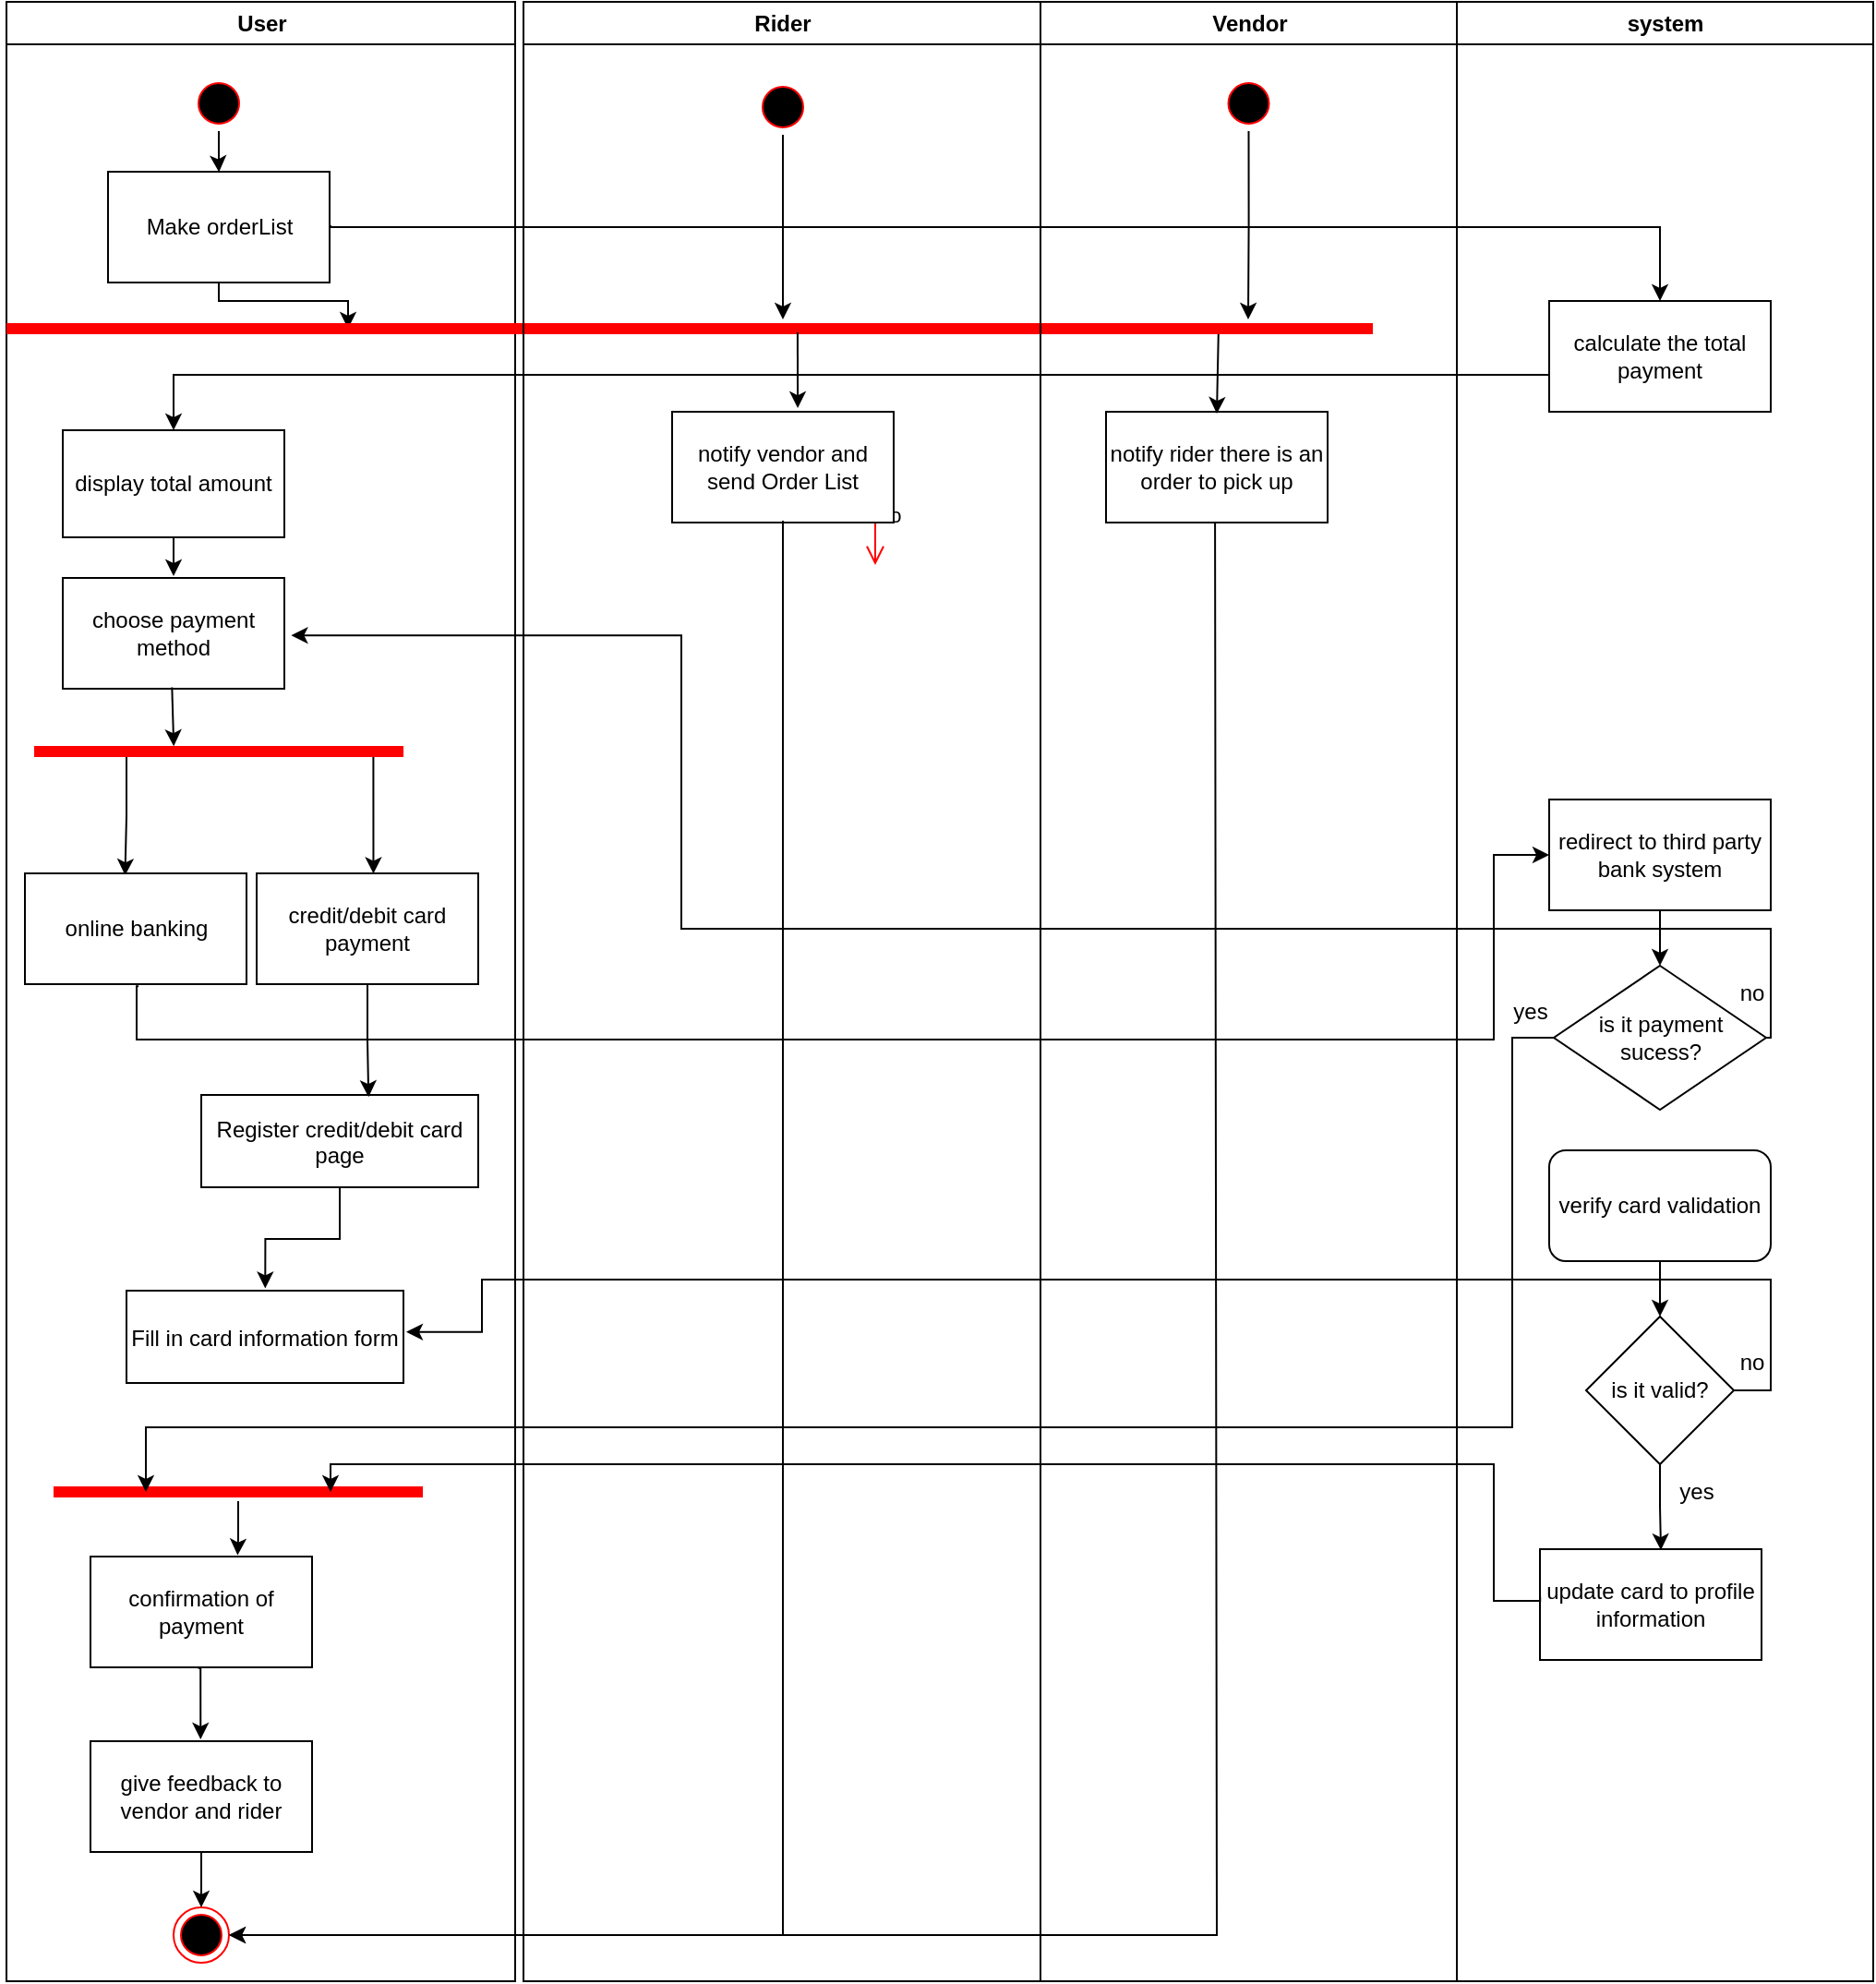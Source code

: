 <mxfile version="20.7.3" type="github">
  <diagram name="Page-1" id="e7e014a7-5840-1c2e-5031-d8a46d1fe8dd">
    <mxGraphModel dx="1175" dy="674" grid="1" gridSize="10" guides="1" tooltips="1" connect="1" arrows="1" fold="1" page="1" pageScale="1" pageWidth="1169" pageHeight="826" background="none" math="0" shadow="0">
      <root>
        <mxCell id="0" />
        <mxCell id="1" parent="0" />
        <mxCell id="2" value="User" style="swimlane;whiteSpace=wrap" parent="1" vertex="1">
          <mxGeometry x="164.5" y="128" width="275.5" height="1072" as="geometry" />
        </mxCell>
        <mxCell id="BsI_QTeGxYSLv_yCxzYX-128" style="edgeStyle=orthogonalEdgeStyle;rounded=0;orthogonalLoop=1;jettySize=auto;html=1;entryX=0.501;entryY=0.003;entryDx=0;entryDy=0;entryPerimeter=0;fillColor=#CC0000;" edge="1" parent="2" source="5" target="BsI_QTeGxYSLv_yCxzYX-48">
          <mxGeometry relative="1" as="geometry" />
        </mxCell>
        <mxCell id="5" value="" style="ellipse;shape=startState;fillColor=#000000;strokeColor=#ff0000;" parent="2" vertex="1">
          <mxGeometry x="100" y="40" width="30" height="30" as="geometry" />
        </mxCell>
        <mxCell id="11" value="" style="endArrow=open;strokeColor=#FF0000;endFill=1;rounded=0" parent="2" target="10" edge="1">
          <mxGeometry relative="1" as="geometry">
            <mxPoint x="130.5" y="270" as="sourcePoint" />
          </mxGeometry>
        </mxCell>
        <mxCell id="BsI_QTeGxYSLv_yCxzYX-127" style="edgeStyle=orthogonalEdgeStyle;rounded=0;orthogonalLoop=1;jettySize=auto;html=1;entryX=0.25;entryY=0.5;entryDx=0;entryDy=0;entryPerimeter=0;fillColor=#CC0000;" edge="1" parent="2" source="BsI_QTeGxYSLv_yCxzYX-48" target="BsI_QTeGxYSLv_yCxzYX-71">
          <mxGeometry relative="1" as="geometry">
            <Array as="points">
              <mxPoint x="115" y="162" />
              <mxPoint x="185" y="162" />
            </Array>
          </mxGeometry>
        </mxCell>
        <mxCell id="BsI_QTeGxYSLv_yCxzYX-48" value="Make orderList" style="rounded=0;whiteSpace=wrap;html=1;" vertex="1" parent="2">
          <mxGeometry x="55" y="92" width="120" height="60" as="geometry" />
        </mxCell>
        <mxCell id="BsI_QTeGxYSLv_yCxzYX-82" value="" style="edgeStyle=orthogonalEdgeStyle;rounded=0;orthogonalLoop=1;jettySize=auto;html=1;fillColor=#CC0000;entryX=0.5;entryY=-0.017;entryDx=0;entryDy=0;entryPerimeter=0;" edge="1" parent="2" source="BsI_QTeGxYSLv_yCxzYX-50" target="BsI_QTeGxYSLv_yCxzYX-51">
          <mxGeometry relative="1" as="geometry" />
        </mxCell>
        <mxCell id="BsI_QTeGxYSLv_yCxzYX-50" value="display total amount" style="rounded=0;whiteSpace=wrap;html=1;" vertex="1" parent="2">
          <mxGeometry x="30.5" y="232" width="120" height="58" as="geometry" />
        </mxCell>
        <mxCell id="BsI_QTeGxYSLv_yCxzYX-51" value="choose payment method" style="rounded=0;whiteSpace=wrap;html=1;" vertex="1" parent="2">
          <mxGeometry x="30.5" y="312" width="120" height="60" as="geometry" />
        </mxCell>
        <mxCell id="BsI_QTeGxYSLv_yCxzYX-98" style="edgeStyle=orthogonalEdgeStyle;rounded=0;orthogonalLoop=1;jettySize=auto;html=1;entryX=0.501;entryY=-0.025;entryDx=0;entryDy=0;entryPerimeter=0;fillColor=#CC0000;" edge="1" parent="2" source="7" target="BsI_QTeGxYSLv_yCxzYX-57">
          <mxGeometry relative="1" as="geometry" />
        </mxCell>
        <mxCell id="7" value="Register credit/debit card&#xa;page" style="" parent="2" vertex="1">
          <mxGeometry x="105.5" y="592" width="150" height="50" as="geometry" />
        </mxCell>
        <mxCell id="BsI_QTeGxYSLv_yCxzYX-57" value="Fill in card information form" style="" vertex="1" parent="2">
          <mxGeometry x="65" y="698" width="150" height="50" as="geometry" />
        </mxCell>
        <mxCell id="BsI_QTeGxYSLv_yCxzYX-138" style="edgeStyle=orthogonalEdgeStyle;rounded=0;orthogonalLoop=1;jettySize=auto;html=1;entryX=0.497;entryY=-0.017;entryDx=0;entryDy=0;entryPerimeter=0;fillColor=#CC0000;exitX=0.486;exitY=1.006;exitDx=0;exitDy=0;exitPerimeter=0;" edge="1" parent="2" source="BsI_QTeGxYSLv_yCxzYX-61" target="BsI_QTeGxYSLv_yCxzYX-134">
          <mxGeometry relative="1" as="geometry" />
        </mxCell>
        <mxCell id="BsI_QTeGxYSLv_yCxzYX-61" value="confirmation of payment" style="rounded=0;whiteSpace=wrap;html=1;" vertex="1" parent="2">
          <mxGeometry x="45.5" y="842" width="120" height="60" as="geometry" />
        </mxCell>
        <mxCell id="BsI_QTeGxYSLv_yCxzYX-71" value="" style="shape=line;html=1;strokeWidth=6;strokeColor=#ff0000;" vertex="1" parent="2">
          <mxGeometry y="172" width="740" height="10" as="geometry" />
        </mxCell>
        <mxCell id="BsI_QTeGxYSLv_yCxzYX-91" style="edgeStyle=orthogonalEdgeStyle;rounded=0;orthogonalLoop=1;jettySize=auto;html=1;exitX=0.25;exitY=0.5;exitDx=0;exitDy=0;exitPerimeter=0;entryX=0.452;entryY=0.018;entryDx=0;entryDy=0;entryPerimeter=0;fillColor=#CC0000;" edge="1" parent="2" source="BsI_QTeGxYSLv_yCxzYX-85" target="BsI_QTeGxYSLv_yCxzYX-87">
          <mxGeometry relative="1" as="geometry" />
        </mxCell>
        <mxCell id="BsI_QTeGxYSLv_yCxzYX-93" style="edgeStyle=orthogonalEdgeStyle;rounded=0;orthogonalLoop=1;jettySize=auto;html=1;entryX=0.527;entryY=0.003;entryDx=0;entryDy=0;entryPerimeter=0;fillColor=#CC0000;exitX=0.905;exitY=0.478;exitDx=0;exitDy=0;exitPerimeter=0;" edge="1" parent="2" source="BsI_QTeGxYSLv_yCxzYX-85" target="BsI_QTeGxYSLv_yCxzYX-88">
          <mxGeometry relative="1" as="geometry">
            <Array as="points">
              <mxPoint x="199" y="406" />
            </Array>
          </mxGeometry>
        </mxCell>
        <mxCell id="BsI_QTeGxYSLv_yCxzYX-85" value="" style="shape=line;html=1;strokeWidth=6;strokeColor=#ff0000;" vertex="1" parent="2">
          <mxGeometry x="15" y="402" width="200" height="8" as="geometry" />
        </mxCell>
        <mxCell id="BsI_QTeGxYSLv_yCxzYX-87" value="online banking" style="rounded=0;whiteSpace=wrap;html=1;" vertex="1" parent="2">
          <mxGeometry x="10" y="472" width="120" height="60" as="geometry" />
        </mxCell>
        <mxCell id="BsI_QTeGxYSLv_yCxzYX-96" style="edgeStyle=orthogonalEdgeStyle;rounded=0;orthogonalLoop=1;jettySize=auto;html=1;entryX=0.604;entryY=0.022;entryDx=0;entryDy=0;entryPerimeter=0;fillColor=#CC0000;" edge="1" parent="2" source="BsI_QTeGxYSLv_yCxzYX-88" target="7">
          <mxGeometry relative="1" as="geometry" />
        </mxCell>
        <mxCell id="BsI_QTeGxYSLv_yCxzYX-88" value="credit/debit card payment" style="rounded=0;whiteSpace=wrap;html=1;" vertex="1" parent="2">
          <mxGeometry x="135.5" y="472" width="120" height="60" as="geometry" />
        </mxCell>
        <mxCell id="BsI_QTeGxYSLv_yCxzYX-103" style="edgeStyle=orthogonalEdgeStyle;rounded=0;orthogonalLoop=1;jettySize=auto;html=1;fillColor=#CC0000;entryX=0.378;entryY=0.137;entryDx=0;entryDy=0;entryPerimeter=0;exitX=0.493;exitY=0.988;exitDx=0;exitDy=0;exitPerimeter=0;" edge="1" parent="2" source="BsI_QTeGxYSLv_yCxzYX-51" target="BsI_QTeGxYSLv_yCxzYX-85">
          <mxGeometry relative="1" as="geometry">
            <mxPoint x="90.5" y="382" as="targetPoint" />
            <mxPoint x="90.5" y="372" as="sourcePoint" />
          </mxGeometry>
        </mxCell>
        <mxCell id="BsI_QTeGxYSLv_yCxzYX-122" style="edgeStyle=orthogonalEdgeStyle;rounded=0;orthogonalLoop=1;jettySize=auto;html=1;entryX=0.664;entryY=-0.012;entryDx=0;entryDy=0;entryPerimeter=0;fillColor=#CC0000;" edge="1" parent="2" source="BsI_QTeGxYSLv_yCxzYX-117" target="BsI_QTeGxYSLv_yCxzYX-61">
          <mxGeometry relative="1" as="geometry" />
        </mxCell>
        <mxCell id="BsI_QTeGxYSLv_yCxzYX-117" value="" style="shape=line;html=1;strokeWidth=6;strokeColor=#ff0000;" vertex="1" parent="2">
          <mxGeometry x="25.5" y="802" width="200" height="10" as="geometry" />
        </mxCell>
        <mxCell id="BsI_QTeGxYSLv_yCxzYX-125" value="" style="ellipse;html=1;shape=endState;fillColor=#000000;strokeColor=#ff0000;" vertex="1" parent="2">
          <mxGeometry x="90.5" y="1032" width="30" height="30" as="geometry" />
        </mxCell>
        <mxCell id="BsI_QTeGxYSLv_yCxzYX-139" style="edgeStyle=orthogonalEdgeStyle;rounded=0;orthogonalLoop=1;jettySize=auto;html=1;entryX=0.5;entryY=0;entryDx=0;entryDy=0;fillColor=#CC0000;" edge="1" parent="2" source="BsI_QTeGxYSLv_yCxzYX-134" target="BsI_QTeGxYSLv_yCxzYX-125">
          <mxGeometry relative="1" as="geometry" />
        </mxCell>
        <mxCell id="BsI_QTeGxYSLv_yCxzYX-134" value="give feedback to vendor and rider" style="rounded=0;whiteSpace=wrap;html=1;" vertex="1" parent="2">
          <mxGeometry x="45.5" y="942" width="120" height="60" as="geometry" />
        </mxCell>
        <mxCell id="3" value="Rider" style="swimlane;whiteSpace=wrap" parent="1" vertex="1">
          <mxGeometry x="444.5" y="128" width="280" height="1072" as="geometry" />
        </mxCell>
        <mxCell id="23" value="no" style="edgeStyle=elbowEdgeStyle;elbow=horizontal;align=left;verticalAlign=top;endArrow=open;endSize=8;strokeColor=#FF0000;endFill=1;rounded=0" parent="3" target="30" edge="1">
          <mxGeometry x="-1" relative="1" as="geometry">
            <mxPoint x="190" y="305" as="targetPoint" />
            <mxPoint x="190.5" y="264.75" as="sourcePoint" />
          </mxGeometry>
        </mxCell>
        <mxCell id="24" value="" style="endArrow=open;strokeColor=#FF0000;endFill=1;rounded=0" parent="3" target="21" edge="1">
          <mxGeometry relative="1" as="geometry">
            <mxPoint x="130" y="245" as="sourcePoint" />
          </mxGeometry>
        </mxCell>
        <mxCell id="BsI_QTeGxYSLv_yCxzYX-62" value="notify vendor and send Order List" style="rounded=0;whiteSpace=wrap;html=1;" vertex="1" parent="3">
          <mxGeometry x="80.5" y="222" width="120" height="60" as="geometry" />
        </mxCell>
        <mxCell id="BsI_QTeGxYSLv_yCxzYX-130" value="" style="ellipse;shape=startState;fillColor=#000000;strokeColor=#ff0000;" vertex="1" parent="3">
          <mxGeometry x="125.5" y="42" width="30" height="30" as="geometry" />
        </mxCell>
        <mxCell id="4" value="Vendor" style="swimlane;whiteSpace=wrap" parent="1" vertex="1">
          <mxGeometry x="724.5" y="128" width="225.5" height="1072" as="geometry" />
        </mxCell>
        <mxCell id="BsI_QTeGxYSLv_yCxzYX-68" value="notify rider there is an order to pick up" style="rounded=0;whiteSpace=wrap;html=1;" vertex="1" parent="4">
          <mxGeometry x="35.5" y="222" width="120" height="60" as="geometry" />
        </mxCell>
        <mxCell id="BsI_QTeGxYSLv_yCxzYX-131" value="" style="ellipse;shape=startState;fillColor=#000000;strokeColor=#ff0000;" vertex="1" parent="4">
          <mxGeometry x="97.75" y="40" width="30" height="30" as="geometry" />
        </mxCell>
        <mxCell id="BsI_QTeGxYSLv_yCxzYX-41" value="system" style="swimlane;whiteSpace=wrap" vertex="1" parent="1">
          <mxGeometry x="950" y="128" width="225.5" height="1072" as="geometry" />
        </mxCell>
        <mxCell id="BsI_QTeGxYSLv_yCxzYX-49" value="calculate the total payment" style="rounded=0;whiteSpace=wrap;html=1;" vertex="1" parent="BsI_QTeGxYSLv_yCxzYX-41">
          <mxGeometry x="50" y="162" width="120" height="60" as="geometry" />
        </mxCell>
        <mxCell id="BsI_QTeGxYSLv_yCxzYX-110" style="edgeStyle=orthogonalEdgeStyle;rounded=0;orthogonalLoop=1;jettySize=auto;html=1;entryX=0.5;entryY=0;entryDx=0;entryDy=0;fillColor=#CC0000;" edge="1" parent="BsI_QTeGxYSLv_yCxzYX-41" source="BsI_QTeGxYSLv_yCxzYX-55" target="BsI_QTeGxYSLv_yCxzYX-109">
          <mxGeometry relative="1" as="geometry" />
        </mxCell>
        <mxCell id="BsI_QTeGxYSLv_yCxzYX-55" value="redirect to third party bank system" style="rounded=0;whiteSpace=wrap;html=1;" vertex="1" parent="BsI_QTeGxYSLv_yCxzYX-41">
          <mxGeometry x="50" y="432" width="120" height="60" as="geometry" />
        </mxCell>
        <mxCell id="BsI_QTeGxYSLv_yCxzYX-114" style="edgeStyle=orthogonalEdgeStyle;rounded=0;orthogonalLoop=1;jettySize=auto;html=1;entryX=0.546;entryY=0.009;entryDx=0;entryDy=0;entryPerimeter=0;fillColor=#CC0000;" edge="1" parent="BsI_QTeGxYSLv_yCxzYX-41" source="BsI_QTeGxYSLv_yCxzYX-59" target="BsI_QTeGxYSLv_yCxzYX-60">
          <mxGeometry relative="1" as="geometry" />
        </mxCell>
        <mxCell id="BsI_QTeGxYSLv_yCxzYX-59" value="is it valid?" style="rhombus;whiteSpace=wrap;html=1;" vertex="1" parent="BsI_QTeGxYSLv_yCxzYX-41">
          <mxGeometry x="70" y="712" width="80" height="80" as="geometry" />
        </mxCell>
        <mxCell id="BsI_QTeGxYSLv_yCxzYX-60" value="update card to profile information" style="rounded=0;whiteSpace=wrap;html=1;" vertex="1" parent="BsI_QTeGxYSLv_yCxzYX-41">
          <mxGeometry x="45" y="838" width="120" height="60" as="geometry" />
        </mxCell>
        <mxCell id="BsI_QTeGxYSLv_yCxzYX-105" style="edgeStyle=orthogonalEdgeStyle;rounded=0;orthogonalLoop=1;jettySize=auto;html=1;entryX=0.5;entryY=0;entryDx=0;entryDy=0;fillColor=#CC0000;" edge="1" parent="BsI_QTeGxYSLv_yCxzYX-41" source="BsI_QTeGxYSLv_yCxzYX-47" target="BsI_QTeGxYSLv_yCxzYX-59">
          <mxGeometry relative="1" as="geometry" />
        </mxCell>
        <mxCell id="BsI_QTeGxYSLv_yCxzYX-47" value="verify card validation" style="rounded=1;whiteSpace=wrap;html=1;" vertex="1" parent="BsI_QTeGxYSLv_yCxzYX-41">
          <mxGeometry x="50" y="622" width="120" height="60" as="geometry" />
        </mxCell>
        <mxCell id="BsI_QTeGxYSLv_yCxzYX-109" value="is it payment sucess?" style="rhombus;whiteSpace=wrap;html=1;" vertex="1" parent="BsI_QTeGxYSLv_yCxzYX-41">
          <mxGeometry x="52.5" y="522" width="115" height="78" as="geometry" />
        </mxCell>
        <mxCell id="BsI_QTeGxYSLv_yCxzYX-142" value="no" style="text;html=1;strokeColor=none;fillColor=none;align=center;verticalAlign=middle;whiteSpace=wrap;rounded=0;" vertex="1" parent="BsI_QTeGxYSLv_yCxzYX-41">
          <mxGeometry x="130" y="522" width="60" height="30" as="geometry" />
        </mxCell>
        <mxCell id="BsI_QTeGxYSLv_yCxzYX-143" value="yes" style="text;html=1;strokeColor=none;fillColor=none;align=center;verticalAlign=middle;whiteSpace=wrap;rounded=0;" vertex="1" parent="BsI_QTeGxYSLv_yCxzYX-41">
          <mxGeometry x="10" y="532" width="60" height="30" as="geometry" />
        </mxCell>
        <mxCell id="BsI_QTeGxYSLv_yCxzYX-144" value="no" style="text;html=1;strokeColor=none;fillColor=none;align=center;verticalAlign=middle;whiteSpace=wrap;rounded=0;" vertex="1" parent="BsI_QTeGxYSLv_yCxzYX-41">
          <mxGeometry x="130" y="722" width="60" height="30" as="geometry" />
        </mxCell>
        <mxCell id="BsI_QTeGxYSLv_yCxzYX-145" value="yes" style="text;html=1;strokeColor=none;fillColor=none;align=center;verticalAlign=middle;whiteSpace=wrap;rounded=0;" vertex="1" parent="BsI_QTeGxYSLv_yCxzYX-41">
          <mxGeometry x="100" y="792" width="60" height="30" as="geometry" />
        </mxCell>
        <mxCell id="BsI_QTeGxYSLv_yCxzYX-69" style="edgeStyle=orthogonalEdgeStyle;rounded=0;orthogonalLoop=1;jettySize=auto;html=1;exitX=1.004;exitY=0.483;exitDx=0;exitDy=0;exitPerimeter=0;" edge="1" parent="1" source="BsI_QTeGxYSLv_yCxzYX-48" target="BsI_QTeGxYSLv_yCxzYX-49">
          <mxGeometry relative="1" as="geometry">
            <mxPoint x="370" y="250" as="sourcePoint" />
            <Array as="points">
              <mxPoint x="340" y="250" />
              <mxPoint x="1060" y="250" />
            </Array>
          </mxGeometry>
        </mxCell>
        <mxCell id="BsI_QTeGxYSLv_yCxzYX-70" style="edgeStyle=orthogonalEdgeStyle;rounded=0;orthogonalLoop=1;jettySize=auto;html=1;exitX=0.5;exitY=1;exitDx=0;exitDy=0;entryX=0.5;entryY=0;entryDx=0;entryDy=0;entryPerimeter=0;" edge="1" parent="1" source="BsI_QTeGxYSLv_yCxzYX-49" target="BsI_QTeGxYSLv_yCxzYX-50">
          <mxGeometry relative="1" as="geometry">
            <mxPoint x="255" y="360" as="targetPoint" />
            <Array as="points">
              <mxPoint x="1000" y="350" />
              <mxPoint x="1000" y="330" />
              <mxPoint x="255" y="330" />
            </Array>
          </mxGeometry>
        </mxCell>
        <mxCell id="BsI_QTeGxYSLv_yCxzYX-78" value="" style="edgeStyle=none;orthogonalLoop=1;jettySize=auto;html=1;rounded=0;fillColor=#CC0000;entryX=0.567;entryY=-0.033;entryDx=0;entryDy=0;entryPerimeter=0;exitX=0.579;exitY=0.7;exitDx=0;exitDy=0;exitPerimeter=0;" edge="1" parent="1" source="BsI_QTeGxYSLv_yCxzYX-71" target="BsI_QTeGxYSLv_yCxzYX-62">
          <mxGeometry width="80" relative="1" as="geometry">
            <mxPoint x="595" y="308" as="sourcePoint" />
            <mxPoint x="594.96" y="382.02" as="targetPoint" />
            <Array as="points" />
          </mxGeometry>
        </mxCell>
        <mxCell id="BsI_QTeGxYSLv_yCxzYX-79" value="" style="edgeStyle=none;orthogonalLoop=1;jettySize=auto;html=1;rounded=0;entryX=0.5;entryY=0.017;entryDx=0;entryDy=0;entryPerimeter=0;fillColor=#CC0000;exitX=0.887;exitY=0.8;exitDx=0;exitDy=0;exitPerimeter=0;" edge="1" parent="1" source="BsI_QTeGxYSLv_yCxzYX-71" target="BsI_QTeGxYSLv_yCxzYX-68">
          <mxGeometry width="80" relative="1" as="geometry">
            <mxPoint x="605" y="318" as="sourcePoint" />
            <mxPoint x="604.96" y="392.02" as="targetPoint" />
            <Array as="points" />
          </mxGeometry>
        </mxCell>
        <mxCell id="BsI_QTeGxYSLv_yCxzYX-108" style="edgeStyle=orthogonalEdgeStyle;rounded=0;orthogonalLoop=1;jettySize=auto;html=1;entryX=0;entryY=0.5;entryDx=0;entryDy=0;fillColor=#CC0000;exitX=0.513;exitY=1.018;exitDx=0;exitDy=0;exitPerimeter=0;" edge="1" parent="1" source="BsI_QTeGxYSLv_yCxzYX-87" target="BsI_QTeGxYSLv_yCxzYX-55">
          <mxGeometry relative="1" as="geometry">
            <mxPoint x="235" y="680" as="sourcePoint" />
            <Array as="points">
              <mxPoint x="235" y="661" />
              <mxPoint x="235" y="690" />
              <mxPoint x="970" y="690" />
              <mxPoint x="970" y="590" />
            </Array>
          </mxGeometry>
        </mxCell>
        <mxCell id="BsI_QTeGxYSLv_yCxzYX-113" style="edgeStyle=orthogonalEdgeStyle;rounded=0;orthogonalLoop=1;jettySize=auto;html=1;fillColor=#CC0000;entryX=1.031;entryY=0.518;entryDx=0;entryDy=0;entryPerimeter=0;" edge="1" parent="1" source="BsI_QTeGxYSLv_yCxzYX-109" target="BsI_QTeGxYSLv_yCxzYX-51">
          <mxGeometry relative="1" as="geometry">
            <mxPoint x="1150" y="480" as="targetPoint" />
            <Array as="points">
              <mxPoint x="1120" y="689" />
              <mxPoint x="1120" y="630" />
              <mxPoint x="530" y="630" />
              <mxPoint x="530" y="471" />
            </Array>
          </mxGeometry>
        </mxCell>
        <mxCell id="BsI_QTeGxYSLv_yCxzYX-120" style="edgeStyle=orthogonalEdgeStyle;rounded=0;orthogonalLoop=1;jettySize=auto;html=1;exitX=0;exitY=0.5;exitDx=0;exitDy=0;entryX=0.25;entryY=0.5;entryDx=0;entryDy=0;entryPerimeter=0;fillColor=#CC0000;" edge="1" parent="1" source="BsI_QTeGxYSLv_yCxzYX-109" target="BsI_QTeGxYSLv_yCxzYX-117">
          <mxGeometry relative="1" as="geometry">
            <Array as="points">
              <mxPoint x="980" y="689" />
              <mxPoint x="980" y="900" />
              <mxPoint x="240" y="900" />
            </Array>
          </mxGeometry>
        </mxCell>
        <mxCell id="BsI_QTeGxYSLv_yCxzYX-121" style="edgeStyle=orthogonalEdgeStyle;rounded=0;orthogonalLoop=1;jettySize=auto;html=1;entryX=0.75;entryY=0.5;entryDx=0;entryDy=0;entryPerimeter=0;fillColor=#CC0000;exitX=0.001;exitY=0.433;exitDx=0;exitDy=0;exitPerimeter=0;" edge="1" parent="1" source="BsI_QTeGxYSLv_yCxzYX-60" target="BsI_QTeGxYSLv_yCxzYX-117">
          <mxGeometry relative="1" as="geometry">
            <Array as="points">
              <mxPoint x="995" y="994" />
              <mxPoint x="970" y="994" />
              <mxPoint x="970" y="920" />
              <mxPoint x="340" y="920" />
            </Array>
          </mxGeometry>
        </mxCell>
        <mxCell id="BsI_QTeGxYSLv_yCxzYX-124" style="edgeStyle=orthogonalEdgeStyle;rounded=0;orthogonalLoop=1;jettySize=auto;html=1;entryX=1.01;entryY=0.447;entryDx=0;entryDy=0;entryPerimeter=0;fillColor=#CC0000;exitX=1;exitY=0.5;exitDx=0;exitDy=0;" edge="1" parent="1" source="BsI_QTeGxYSLv_yCxzYX-59" target="BsI_QTeGxYSLv_yCxzYX-57">
          <mxGeometry relative="1" as="geometry">
            <mxPoint x="1120" y="830" as="sourcePoint" />
            <Array as="points">
              <mxPoint x="1120" y="880" />
              <mxPoint x="1120" y="820" />
              <mxPoint x="422" y="820" />
            </Array>
          </mxGeometry>
        </mxCell>
        <mxCell id="BsI_QTeGxYSLv_yCxzYX-132" style="edgeStyle=orthogonalEdgeStyle;rounded=0;orthogonalLoop=1;jettySize=auto;html=1;fillColor=#CC0000;" edge="1" parent="1" source="BsI_QTeGxYSLv_yCxzYX-130">
          <mxGeometry relative="1" as="geometry">
            <mxPoint x="585" y="300" as="targetPoint" />
          </mxGeometry>
        </mxCell>
        <mxCell id="BsI_QTeGxYSLv_yCxzYX-133" style="edgeStyle=orthogonalEdgeStyle;rounded=0;orthogonalLoop=1;jettySize=auto;html=1;exitX=0.5;exitY=1;exitDx=0;exitDy=0;fillColor=#CC0000;" edge="1" parent="1" source="BsI_QTeGxYSLv_yCxzYX-131">
          <mxGeometry relative="1" as="geometry">
            <mxPoint x="837" y="300" as="targetPoint" />
          </mxGeometry>
        </mxCell>
        <mxCell id="BsI_QTeGxYSLv_yCxzYX-146" style="edgeStyle=orthogonalEdgeStyle;rounded=0;orthogonalLoop=1;jettySize=auto;html=1;entryX=1;entryY=0.5;entryDx=0;entryDy=0;fillColor=#CC0000;exitX=0.5;exitY=0.983;exitDx=0;exitDy=0;exitPerimeter=0;" edge="1" parent="1" source="BsI_QTeGxYSLv_yCxzYX-62" target="BsI_QTeGxYSLv_yCxzYX-125">
          <mxGeometry relative="1" as="geometry">
            <mxPoint x="585" y="430" as="sourcePoint" />
            <Array as="points">
              <mxPoint x="585" y="1175" />
            </Array>
          </mxGeometry>
        </mxCell>
        <mxCell id="BsI_QTeGxYSLv_yCxzYX-147" style="edgeStyle=orthogonalEdgeStyle;rounded=0;orthogonalLoop=1;jettySize=auto;html=1;entryX=1;entryY=0.5;entryDx=0;entryDy=0;fillColor=#CC0000;exitX=0.492;exitY=1;exitDx=0;exitDy=0;exitPerimeter=0;" edge="1" parent="1" source="BsI_QTeGxYSLv_yCxzYX-68" target="BsI_QTeGxYSLv_yCxzYX-125">
          <mxGeometry relative="1" as="geometry">
            <mxPoint x="820" y="420" as="sourcePoint" />
            <Array as="points">
              <mxPoint x="820" y="1175" />
            </Array>
          </mxGeometry>
        </mxCell>
      </root>
    </mxGraphModel>
  </diagram>
</mxfile>
